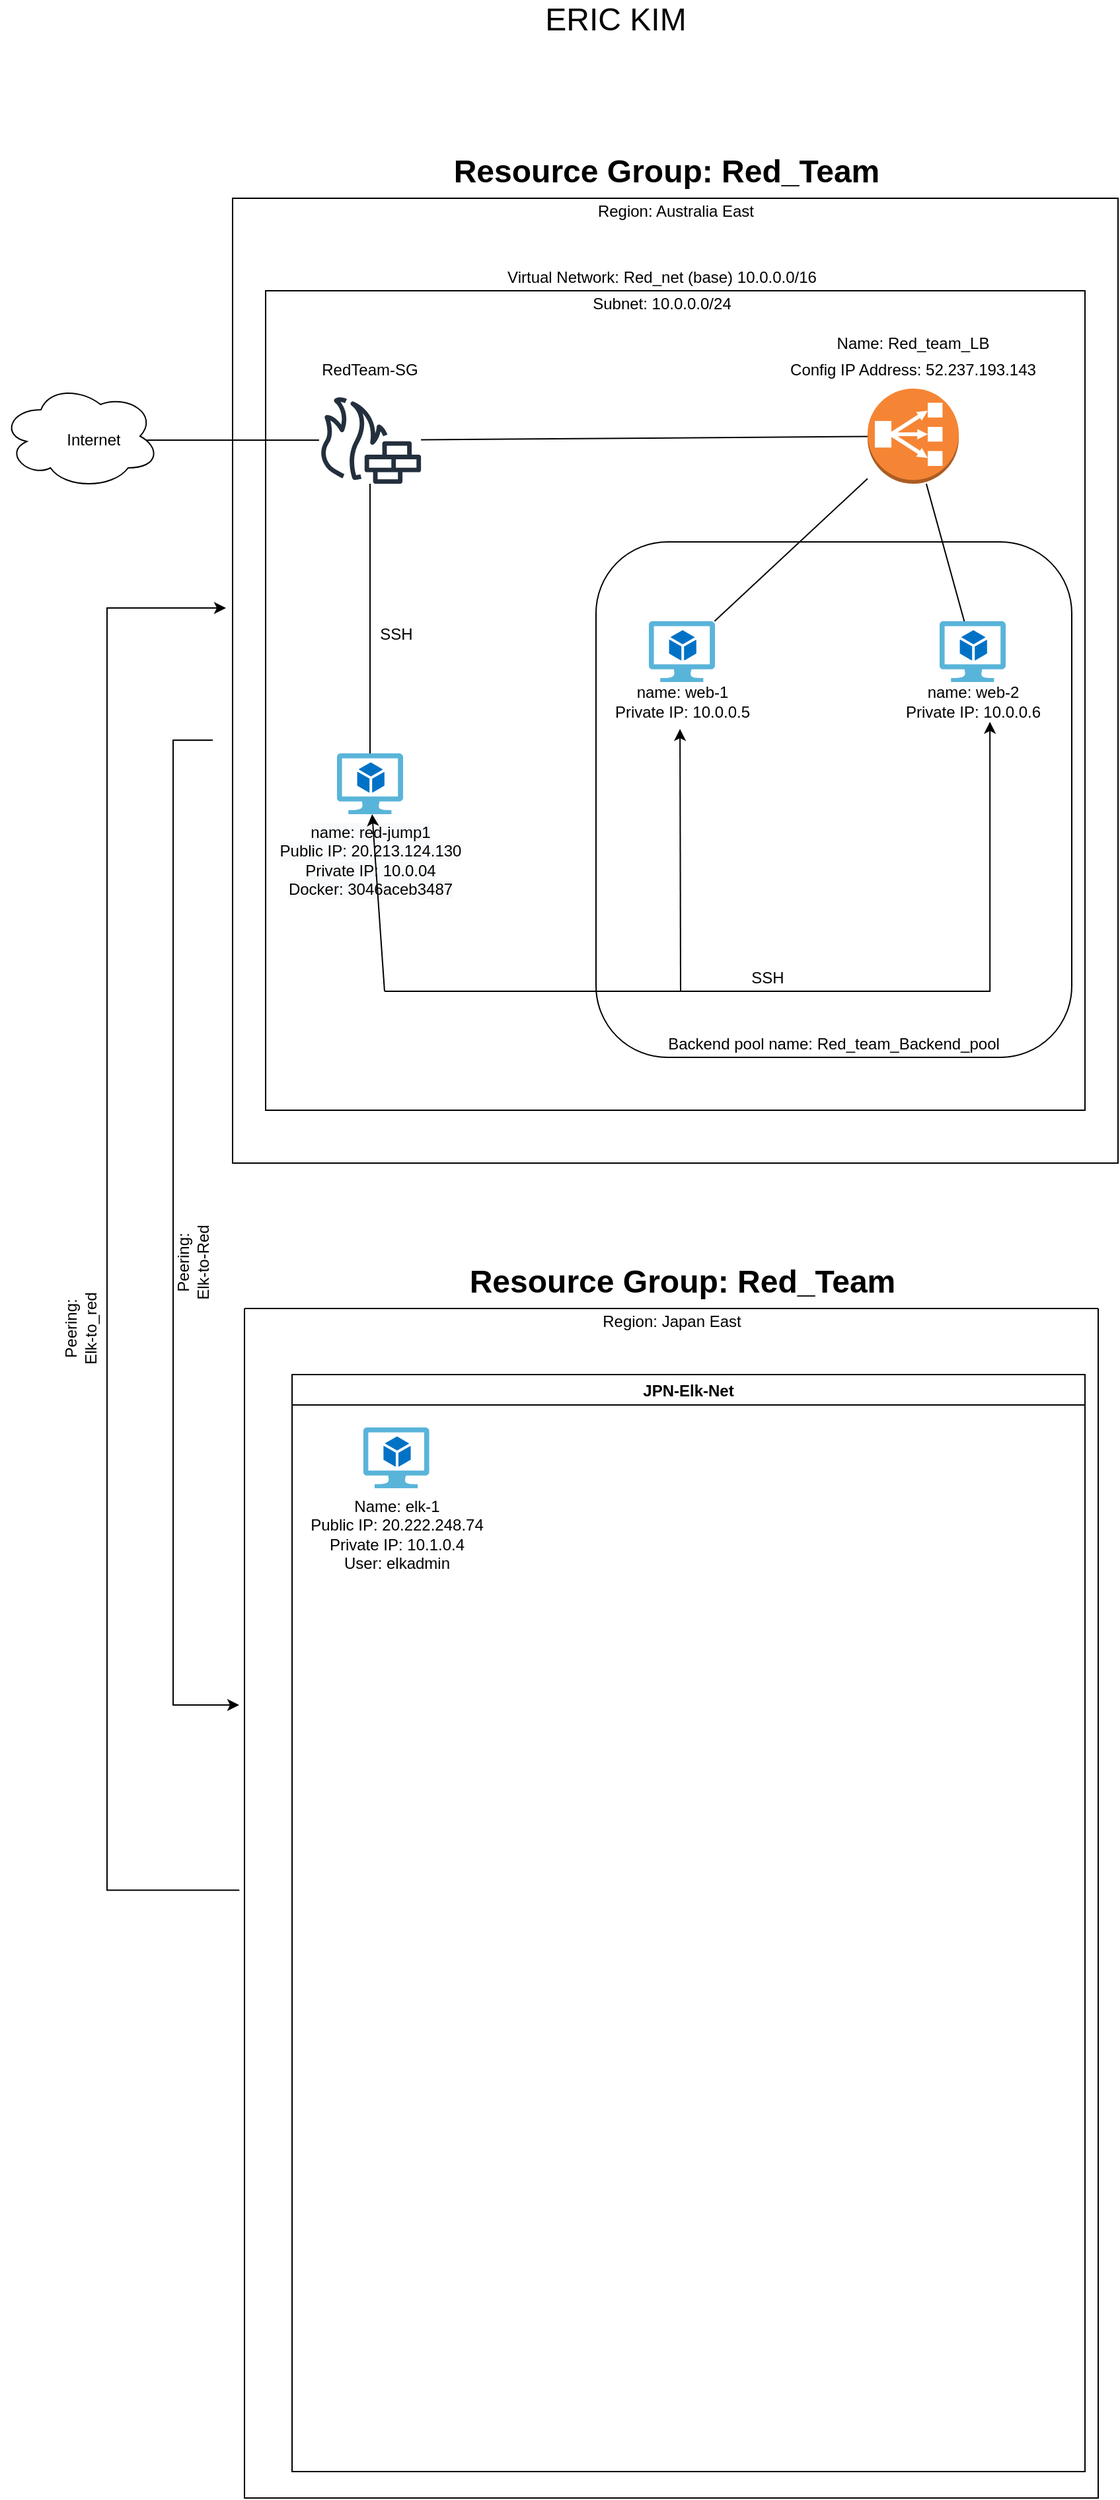 <mxfile version="18.0.1" type="device"><diagram id="yAqhm0M6JrAOaxpYtPzN" name="Page-1"><mxGraphModel dx="1038" dy="649" grid="1" gridSize="10" guides="1" tooltips="1" connect="1" arrows="1" fold="1" page="1" pageScale="1" pageWidth="850" pageHeight="1100" math="0" shadow="0"><root><mxCell id="0"/><mxCell id="1" parent="0"/><mxCell id="J43HTz1tmo8ydnRiiv-q-29" value="" style="rounded=0;whiteSpace=wrap;html=1;" parent="1" vertex="1"><mxGeometry x="360" y="630" width="460" height="360" as="geometry"/></mxCell><mxCell id="J43HTz1tmo8ydnRiiv-q-1" value="" style="ellipse;shape=cloud;whiteSpace=wrap;html=1;" parent="1" vertex="1"><mxGeometry y="500" width="120" height="80" as="geometry"/></mxCell><mxCell id="J43HTz1tmo8ydnRiiv-q-3" value="" style="rounded=0;whiteSpace=wrap;html=1;" parent="1" vertex="1"><mxGeometry x="175" y="360" width="670" height="730" as="geometry"/></mxCell><mxCell id="J43HTz1tmo8ydnRiiv-q-4" value="Resource Group: Red_Team&lt;br&gt;" style="text;strokeColor=none;fillColor=none;html=1;fontSize=24;fontStyle=1;verticalAlign=middle;align=center;" parent="1" vertex="1"><mxGeometry x="327.5" y="320" width="350" height="40" as="geometry"/></mxCell><UserObject label="Region: Australia East" placeholders="1" name="Variable" id="J43HTz1tmo8ydnRiiv-q-5"><mxCell style="text;html=1;strokeColor=none;fillColor=none;align=center;verticalAlign=middle;whiteSpace=wrap;overflow=hidden;" parent="1" vertex="1"><mxGeometry x="392.5" y="360" width="235" height="20" as="geometry"/></mxCell></UserObject><UserObject label="Internet" placeholders="1" name="Variable" id="J43HTz1tmo8ydnRiiv-q-7"><mxCell style="text;html=1;strokeColor=none;fillColor=none;align=center;verticalAlign=middle;whiteSpace=wrap;overflow=hidden;" parent="1" vertex="1"><mxGeometry x="30" y="533" width="80" height="20" as="geometry"/></mxCell></UserObject><mxCell id="J43HTz1tmo8ydnRiiv-q-11" value="" style="rounded=0;whiteSpace=wrap;html=1;" parent="1" vertex="1"><mxGeometry x="200" y="430" width="620" height="620" as="geometry"/></mxCell><UserObject label="Virtual Network: Red_net (base) 10.0.0.0/16" placeholders="1" name="Variable" id="J43HTz1tmo8ydnRiiv-q-12"><mxCell style="text;html=1;strokeColor=none;fillColor=none;align=center;verticalAlign=middle;whiteSpace=wrap;overflow=hidden;" parent="1" vertex="1"><mxGeometry x="380" y="410" width="240" height="20" as="geometry"/></mxCell></UserObject><UserObject label="Subnet: 10.0.0.0/24" placeholders="1" name="Variable" id="J43HTz1tmo8ydnRiiv-q-13"><mxCell style="text;html=1;strokeColor=none;fillColor=none;align=center;verticalAlign=middle;whiteSpace=wrap;overflow=hidden;" parent="1" vertex="1"><mxGeometry x="380" y="430" width="240" height="20" as="geometry"/></mxCell></UserObject><mxCell id="J43HTz1tmo8ydnRiiv-q-14" value="" style="sketch=0;outlineConnect=0;fontColor=#232F3E;gradientColor=none;fillColor=#232F3D;strokeColor=none;dashed=0;verticalLabelPosition=bottom;verticalAlign=top;align=center;html=1;fontSize=12;fontStyle=0;aspect=fixed;pointerEvents=1;shape=mxgraph.aws4.generic_firewall;" parent="1" vertex="1"><mxGeometry x="240" y="510" width="78" height="66" as="geometry"/></mxCell><UserObject label="RedTeam-SG" placeholders="1" name="Variable" id="J43HTz1tmo8ydnRiiv-q-15"><mxCell style="text;html=1;strokeColor=none;fillColor=none;align=center;verticalAlign=middle;whiteSpace=wrap;overflow=hidden;" parent="1" vertex="1"><mxGeometry x="239" y="480" width="80" height="20" as="geometry"/></mxCell></UserObject><mxCell id="J43HTz1tmo8ydnRiiv-q-16" value="" style="outlineConnect=0;dashed=0;verticalLabelPosition=bottom;verticalAlign=top;align=center;html=1;shape=mxgraph.aws3.classic_load_balancer;fillColor=#F58534;gradientColor=none;" parent="1" vertex="1"><mxGeometry x="655.5" y="504" width="69" height="72" as="geometry"/></mxCell><UserObject label="Name: Red_team_LB" placeholders="1" name="Variable" id="J43HTz1tmo8ydnRiiv-q-17"><mxCell style="text;html=1;strokeColor=none;fillColor=none;align=center;verticalAlign=middle;whiteSpace=wrap;overflow=hidden;" parent="1" vertex="1"><mxGeometry x="625" y="460" width="130" height="20" as="geometry"/></mxCell></UserObject><UserObject label="Config IP Address: 52.237.193.143" placeholders="1" name="Variable" id="J43HTz1tmo8ydnRiiv-q-19"><mxCell style="text;html=1;strokeColor=none;fillColor=none;align=center;verticalAlign=middle;whiteSpace=wrap;overflow=hidden;" parent="1" vertex="1"><mxGeometry x="595" y="480" width="190" height="20" as="geometry"/></mxCell></UserObject><mxCell id="J43HTz1tmo8ydnRiiv-q-26" value="&lt;span style=&quot;background-color: rgb(248 , 249 , 250)&quot;&gt;name: red-jump1&lt;/span&gt;&lt;br style=&quot;background-color: rgb(248 , 249 , 250)&quot;&gt;&lt;span style=&quot;background-color: rgb(248 , 249 , 250)&quot;&gt;Public IP: 20.213.124.130&lt;/span&gt;&lt;br style=&quot;background-color: rgb(248 , 249 , 250)&quot;&gt;&lt;span style=&quot;background-color: rgb(248 , 249 , 250)&quot;&gt;Private IP: 10.0.04&lt;/span&gt;&lt;br style=&quot;background-color: rgb(248 , 249 , 250)&quot;&gt;&lt;span style=&quot;background-color: rgb(248 , 249 , 250)&quot;&gt;Docker:&amp;nbsp;3046aceb3487&lt;/span&gt;" style="sketch=0;aspect=fixed;html=1;points=[];align=center;image;fontSize=12;image=img/lib/mscae/Virtual_Machine_2.svg;" parent="1" vertex="1"><mxGeometry x="254" y="780" width="50" height="46" as="geometry"/></mxCell><mxCell id="J43HTz1tmo8ydnRiiv-q-32" value="" style="rounded=1;whiteSpace=wrap;html=1;" parent="1" vertex="1"><mxGeometry x="450" y="620" width="360" height="390" as="geometry"/></mxCell><UserObject label="Backend pool name: Red_team_Backend_pool" placeholders="1" name="Variable" id="J43HTz1tmo8ydnRiiv-q-18"><mxCell style="text;html=1;strokeColor=none;fillColor=none;align=center;verticalAlign=middle;whiteSpace=wrap;overflow=hidden;" parent="1" vertex="1"><mxGeometry x="500" y="990" width="260" height="20" as="geometry"/></mxCell></UserObject><mxCell id="J43HTz1tmo8ydnRiiv-q-34" value="" style="sketch=0;aspect=fixed;html=1;points=[];align=center;image;fontSize=12;image=img/lib/mscae/Virtual_Machine_2.svg;" parent="1" vertex="1"><mxGeometry x="490" y="680" width="50" height="46" as="geometry"/></mxCell><mxCell id="J43HTz1tmo8ydnRiiv-q-35" value="" style="sketch=0;aspect=fixed;html=1;points=[];align=center;image;fontSize=12;image=img/lib/mscae/Virtual_Machine_2.svg;" parent="1" vertex="1"><mxGeometry x="710" y="680" width="50" height="46" as="geometry"/></mxCell><mxCell id="J43HTz1tmo8ydnRiiv-q-47" value="" style="endArrow=none;html=1;rounded=0;" parent="1" source="J43HTz1tmo8ydnRiiv-q-26" target="J43HTz1tmo8ydnRiiv-q-14" edge="1"><mxGeometry width="50" height="50" relative="1" as="geometry"><mxPoint x="250" y="670" as="sourcePoint"/><mxPoint x="300" y="620" as="targetPoint"/></mxGeometry></mxCell><mxCell id="J43HTz1tmo8ydnRiiv-q-48" value="name: web-1&lt;br&gt;Private IP: 10.0.0.5" style="text;html=1;align=center;verticalAlign=middle;resizable=0;points=[];autosize=1;strokeColor=none;fillColor=none;" parent="1" vertex="1"><mxGeometry x="455" y="726" width="120" height="30" as="geometry"/></mxCell><mxCell id="J43HTz1tmo8ydnRiiv-q-49" value="" style="endArrow=none;html=1;rounded=0;" parent="1" source="J43HTz1tmo8ydnRiiv-q-14" target="J43HTz1tmo8ydnRiiv-q-16" edge="1"><mxGeometry width="50" height="50" relative="1" as="geometry"><mxPoint x="400" y="590" as="sourcePoint"/><mxPoint x="450" y="540" as="targetPoint"/></mxGeometry></mxCell><mxCell id="J43HTz1tmo8ydnRiiv-q-50" value="name: web-2&lt;br&gt;Private IP: 10.0.0.6" style="text;html=1;align=center;verticalAlign=middle;resizable=0;points=[];autosize=1;strokeColor=none;fillColor=none;" parent="1" vertex="1"><mxGeometry x="675" y="726" width="120" height="30" as="geometry"/></mxCell><mxCell id="J43HTz1tmo8ydnRiiv-q-51" value="" style="endArrow=none;html=1;rounded=0;" parent="1" source="J43HTz1tmo8ydnRiiv-q-34" target="J43HTz1tmo8ydnRiiv-q-16" edge="1"><mxGeometry width="50" height="50" relative="1" as="geometry"><mxPoint x="590" y="610" as="sourcePoint"/><mxPoint x="640" y="560" as="targetPoint"/></mxGeometry></mxCell><mxCell id="J43HTz1tmo8ydnRiiv-q-52" value="" style="endArrow=none;html=1;rounded=0;" parent="1" source="J43HTz1tmo8ydnRiiv-q-35" target="J43HTz1tmo8ydnRiiv-q-16" edge="1"><mxGeometry width="50" height="50" relative="1" as="geometry"><mxPoint x="705" y="640" as="sourcePoint"/><mxPoint x="755" y="590" as="targetPoint"/></mxGeometry></mxCell><mxCell id="J43HTz1tmo8ydnRiiv-q-53" value="" style="endArrow=none;html=1;rounded=0;exitX=1;exitY=0.5;exitDx=0;exitDy=0;" parent="1" source="J43HTz1tmo8ydnRiiv-q-7" target="J43HTz1tmo8ydnRiiv-q-14" edge="1"><mxGeometry width="50" height="50" relative="1" as="geometry"><mxPoint x="130" y="550" as="sourcePoint"/><mxPoint x="180" y="500" as="targetPoint"/></mxGeometry></mxCell><UserObject label="SSH" placeholders="1" name="Variable" id="J43HTz1tmo8ydnRiiv-q-70"><mxCell style="text;html=1;strokeColor=none;fillColor=none;align=center;verticalAlign=middle;whiteSpace=wrap;overflow=hidden;" parent="1" vertex="1"><mxGeometry x="277.75" y="680" width="42.25" height="20" as="geometry"/></mxCell></UserObject><UserObject label="SSH" placeholders="1" name="Variable" id="J43HTz1tmo8ydnRiiv-q-71"><mxCell style="text;html=1;strokeColor=none;fillColor=none;align=center;verticalAlign=middle;whiteSpace=wrap;overflow=hidden;" parent="1" vertex="1"><mxGeometry x="540" y="940" width="80" height="20" as="geometry"/></mxCell></UserObject><mxCell id="SLU3kPKIh_LI1bvKnO10-1" value="&lt;font style=&quot;font-size: 24px&quot;&gt;ERIC KIM&lt;/font&gt;" style="text;html=1;strokeColor=none;fillColor=none;align=center;verticalAlign=middle;whiteSpace=wrap;rounded=0;" parent="1" vertex="1"><mxGeometry x="370" y="210" width="190" height="30" as="geometry"/></mxCell><mxCell id="aFiqjoD87HSqv1ke8DMe-2" value="" style="swimlane;startSize=0;" parent="1" vertex="1"><mxGeometry x="184" y="1200" width="646" height="900" as="geometry"/></mxCell><UserObject label="Region: Japan East" placeholders="1" name="Variable" id="aFiqjoD87HSqv1ke8DMe-4"><mxCell style="text;html=1;strokeColor=none;fillColor=none;align=center;verticalAlign=middle;whiteSpace=wrap;overflow=hidden;" parent="aFiqjoD87HSqv1ke8DMe-2" vertex="1"><mxGeometry x="205.5" width="235" height="20" as="geometry"/></mxCell></UserObject><mxCell id="aFiqjoD87HSqv1ke8DMe-3" value="Resource Group: Red_Team&lt;br&gt;" style="text;strokeColor=none;fillColor=none;html=1;fontSize=24;fontStyle=1;verticalAlign=middle;align=center;" parent="1" vertex="1"><mxGeometry x="340" y="1160" width="350" height="40" as="geometry"/></mxCell><mxCell id="aFiqjoD87HSqv1ke8DMe-5" value="JPN-Elk-Net" style="swimlane;" parent="1" vertex="1"><mxGeometry x="220" y="1250" width="600" height="830" as="geometry"/></mxCell><mxCell id="aFiqjoD87HSqv1ke8DMe-19" value="Name: elk-1&lt;br&gt;Public IP:&amp;nbsp;20.222.248.74&lt;br&gt;Private IP: 10.1.0.4&lt;br&gt;User: elkadmin" style="sketch=0;aspect=fixed;html=1;points=[];align=center;image;fontSize=12;image=img/lib/mscae/Virtual_Machine_2.svg;" parent="aFiqjoD87HSqv1ke8DMe-5" vertex="1"><mxGeometry x="53.88" y="40" width="50" height="46" as="geometry"/></mxCell><mxCell id="aFiqjoD87HSqv1ke8DMe-13" value="" style="edgeStyle=elbowEdgeStyle;elbow=horizontal;endArrow=classic;html=1;rounded=0;" parent="1" edge="1"><mxGeometry width="50" height="50" relative="1" as="geometry"><mxPoint x="160" y="770" as="sourcePoint"/><mxPoint x="180" y="1500" as="targetPoint"/><Array as="points"><mxPoint x="130" y="1070"/></Array></mxGeometry></mxCell><mxCell id="aFiqjoD87HSqv1ke8DMe-15" value="Peering: &lt;br&gt;Elk-to-Red" style="text;html=1;strokeColor=none;fillColor=none;align=center;verticalAlign=middle;whiteSpace=wrap;rounded=0;rotation=270;" parent="1" vertex="1"><mxGeometry x="115" y="1150" width="60" height="30" as="geometry"/></mxCell><mxCell id="aFiqjoD87HSqv1ke8DMe-17" value="" style="edgeStyle=elbowEdgeStyle;elbow=horizontal;endArrow=classic;html=1;rounded=0;exitX=-0.006;exitY=0.489;exitDx=0;exitDy=0;exitPerimeter=0;" parent="1" source="aFiqjoD87HSqv1ke8DMe-2" edge="1"><mxGeometry width="50" height="50" relative="1" as="geometry"><mxPoint x="30" y="1640" as="sourcePoint"/><mxPoint x="170" y="670" as="targetPoint"/><Array as="points"><mxPoint x="80" y="1620"/></Array></mxGeometry></mxCell><mxCell id="aFiqjoD87HSqv1ke8DMe-18" value="Peering: Elk-to_red" style="text;html=1;strokeColor=none;fillColor=none;align=center;verticalAlign=middle;whiteSpace=wrap;rounded=0;rotation=270;" parent="1" vertex="1"><mxGeometry x="30" y="1200" width="60" height="30" as="geometry"/></mxCell><mxCell id="aFiqjoD87HSqv1ke8DMe-20" value="" style="edgeStyle=elbowEdgeStyle;elbow=vertical;endArrow=classic;html=1;rounded=0;" parent="1" source="J43HTz1tmo8ydnRiiv-q-11" target="J43HTz1tmo8ydnRiiv-q-50" edge="1"><mxGeometry width="50" height="50" relative="1" as="geometry"><mxPoint x="630" y="900" as="sourcePoint"/><mxPoint x="680" y="850" as="targetPoint"/><Array as="points"><mxPoint x="735" y="950"/></Array></mxGeometry></mxCell><mxCell id="aFiqjoD87HSqv1ke8DMe-21" value="" style="edgeStyle=elbowEdgeStyle;elbow=vertical;endArrow=classic;html=1;rounded=0;entryX=0.609;entryY=1.003;entryDx=0;entryDy=0;entryPerimeter=0;" parent="1" target="J43HTz1tmo8ydnRiiv-q-50" edge="1"><mxGeometry width="50" height="50" relative="1" as="geometry"><mxPoint x="290" y="960" as="sourcePoint"/><mxPoint x="368" y="950" as="targetPoint"/><Array as="points"><mxPoint x="540" y="960"/></Array></mxGeometry></mxCell><mxCell id="aFiqjoD87HSqv1ke8DMe-22" value="" style="endArrow=classic;html=1;rounded=0;entryX=0.488;entryY=1.185;entryDx=0;entryDy=0;entryPerimeter=0;" parent="1" target="J43HTz1tmo8ydnRiiv-q-48" edge="1"><mxGeometry width="50" height="50" relative="1" as="geometry"><mxPoint x="514" y="960" as="sourcePoint"/><mxPoint x="680" y="760" as="targetPoint"/></mxGeometry></mxCell><mxCell id="aFiqjoD87HSqv1ke8DMe-23" value="" style="endArrow=classic;html=1;rounded=0;" parent="1" edge="1"><mxGeometry width="50" height="50" relative="1" as="geometry"><mxPoint x="290" y="960" as="sourcePoint"/><mxPoint x="290" y="960" as="targetPoint"/></mxGeometry></mxCell><mxCell id="aFiqjoD87HSqv1ke8DMe-24" value="" style="endArrow=classic;html=1;rounded=0;" parent="1" target="J43HTz1tmo8ydnRiiv-q-26" edge="1"><mxGeometry width="50" height="50" relative="1" as="geometry"><mxPoint x="290" y="960" as="sourcePoint"/><mxPoint x="460" y="770" as="targetPoint"/></mxGeometry></mxCell></root></mxGraphModel></diagram></mxfile>